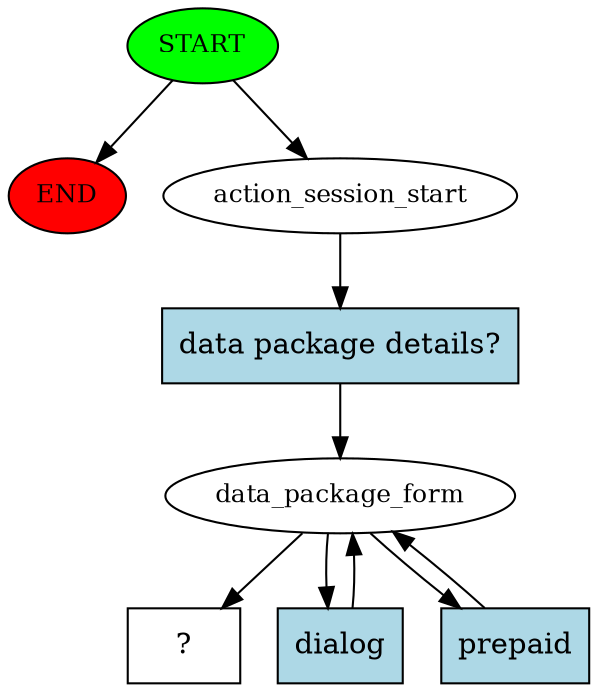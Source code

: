 digraph  {
0 [class="start active", fillcolor=green, fontsize=12, label=START, style=filled];
"-1" [class=end, fillcolor=red, fontsize=12, label=END, style=filled];
1 [class=active, fontsize=12, label=action_session_start];
2 [class=active, fontsize=12, label=data_package_form];
6 [class="intent dashed active", label="  ?  ", shape=rect];
7 [class="intent active", fillcolor=lightblue, label="data package details?", shape=rect, style=filled];
8 [class="intent active", fillcolor=lightblue, label=dialog, shape=rect, style=filled];
9 [class="intent active", fillcolor=lightblue, label=prepaid, shape=rect, style=filled];
0 -> "-1"  [class="", key=NONE, label=""];
0 -> 1  [class=active, key=NONE, label=""];
1 -> 7  [class=active, key=0];
2 -> 6  [class=active, key=NONE, label=""];
2 -> 8  [class=active, key=0];
2 -> 9  [class=active, key=0];
7 -> 2  [class=active, key=0];
8 -> 2  [class=active, key=0];
9 -> 2  [class=active, key=0];
}
